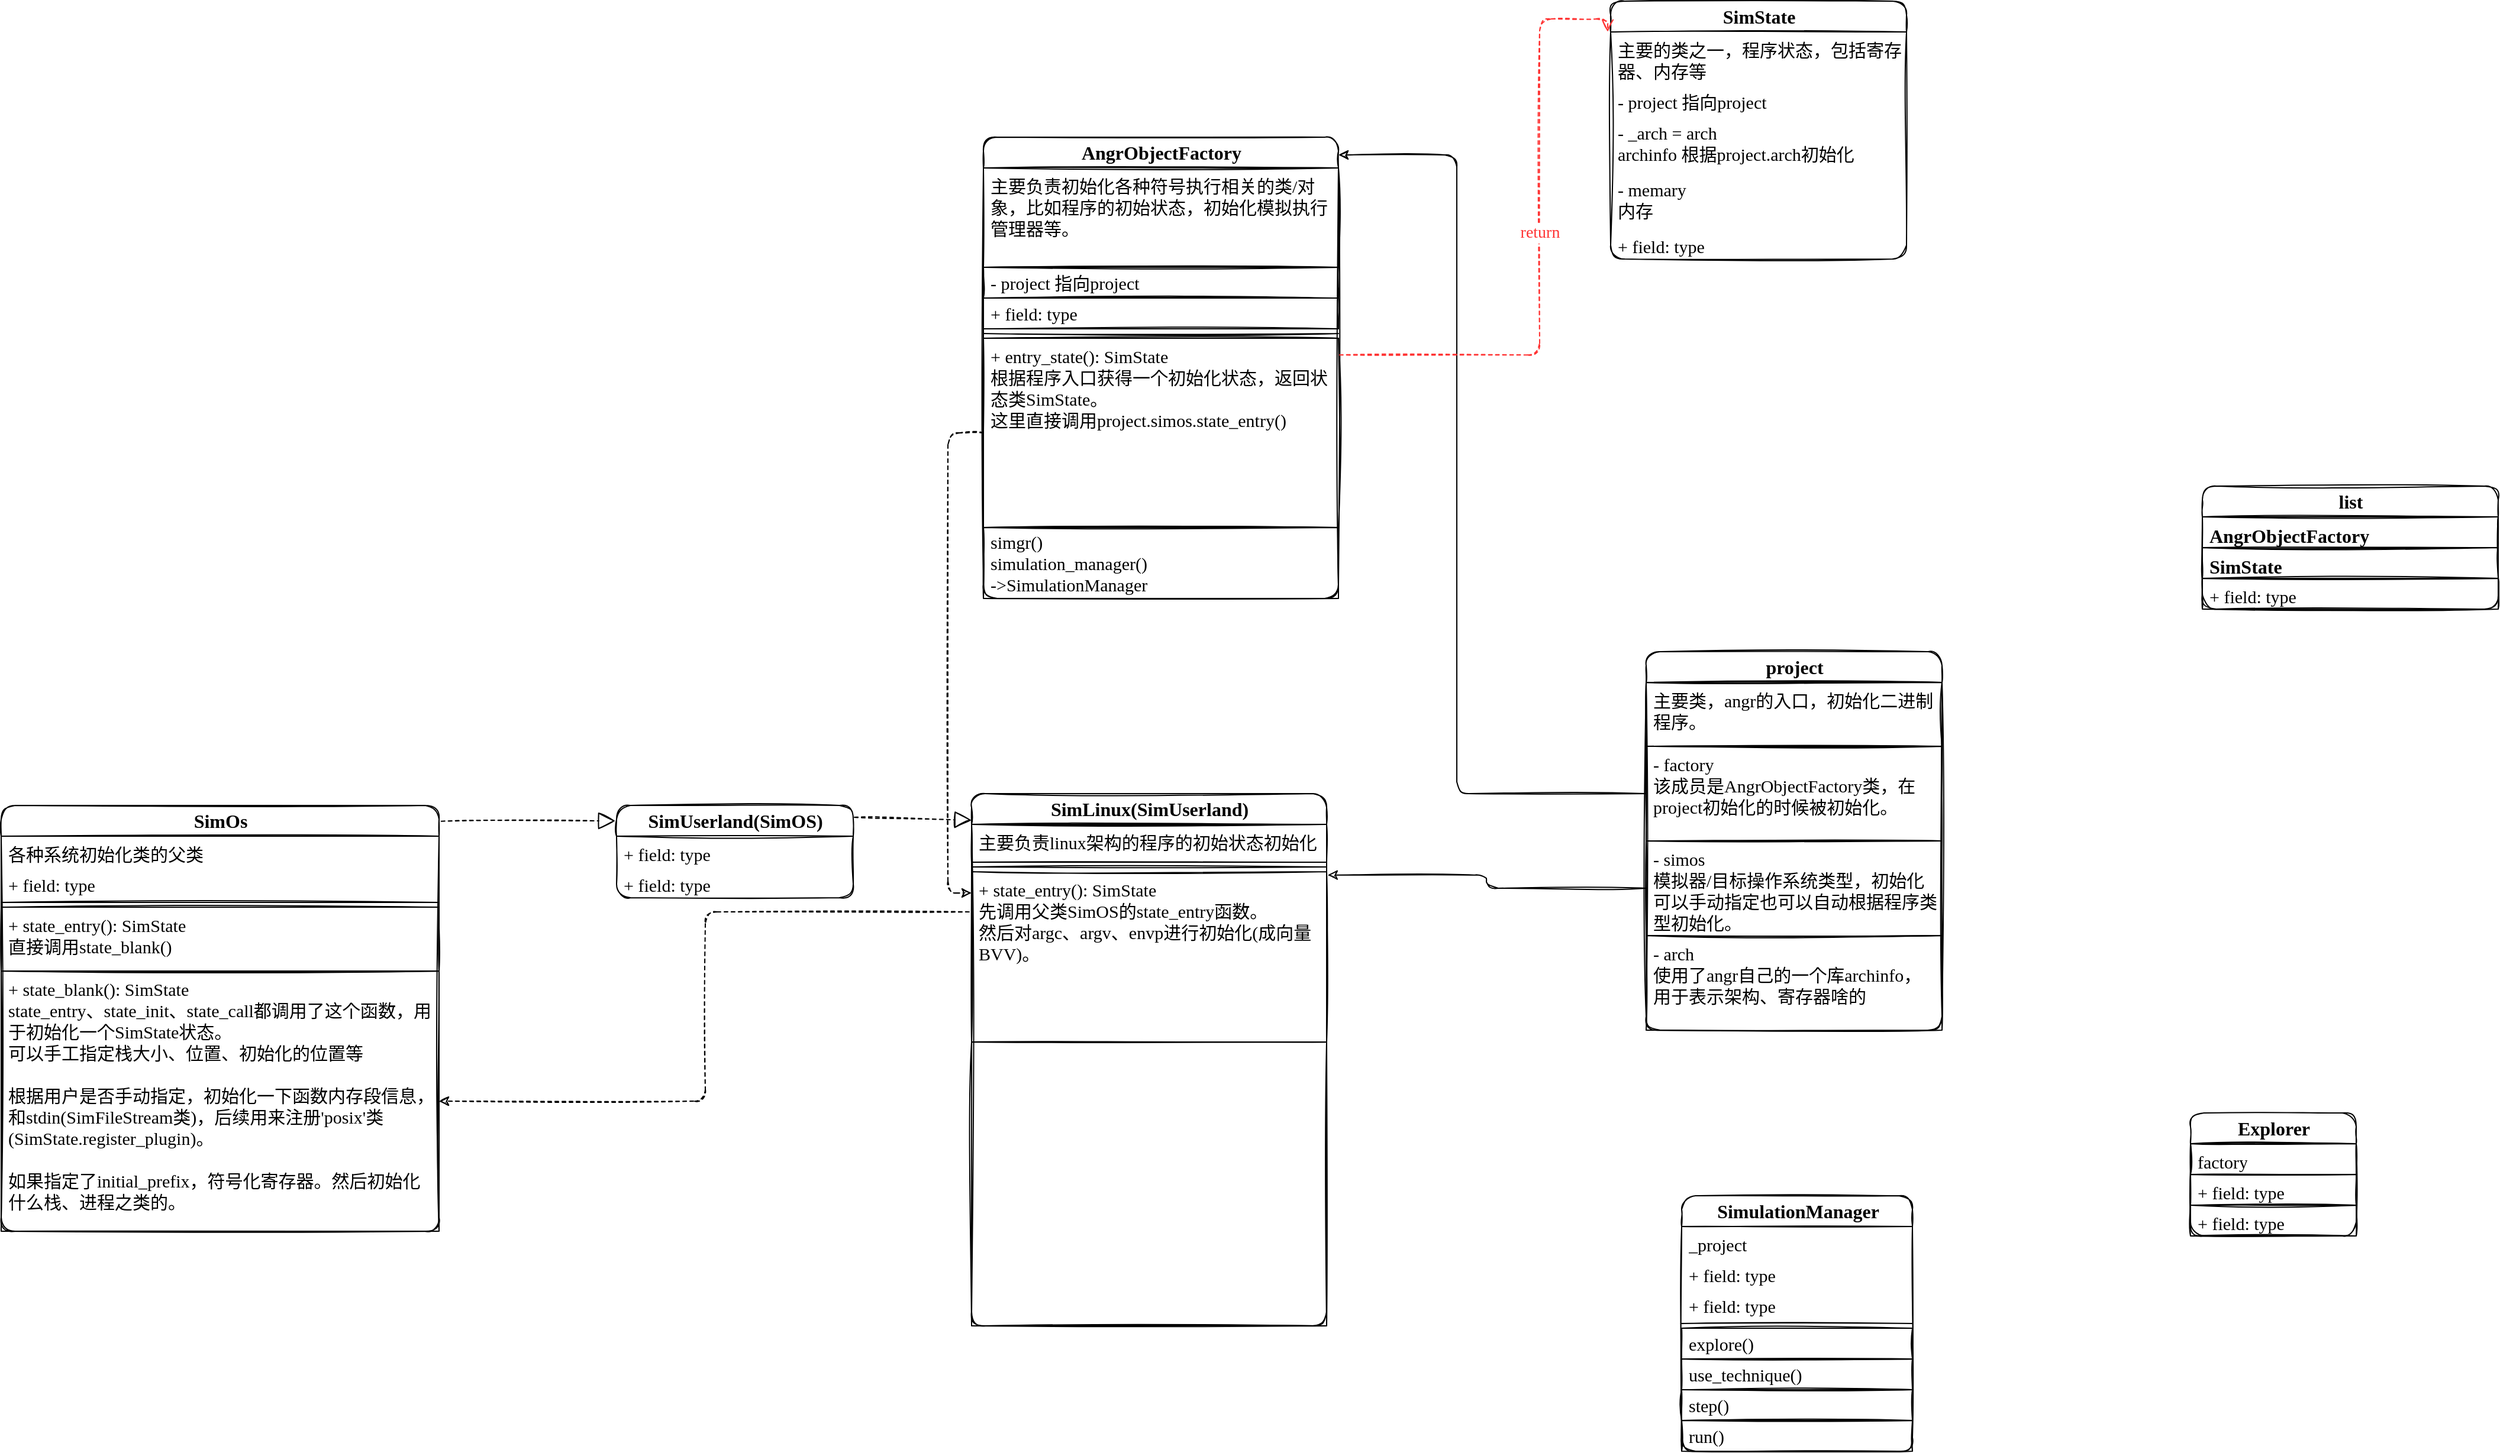 <mxfile version="20.2.5" type="github">
  <diagram id="C5RBs43oDa-KdzZeNtuy" name="Page-1">
    <mxGraphModel dx="3076" dy="826" grid="1" gridSize="10" guides="1" tooltips="1" connect="1" arrows="1" fold="1" page="1" pageScale="1" pageWidth="827" pageHeight="1169" math="0" shadow="0">
      <root>
        <mxCell id="WIyWlLk6GJQsqaUBKTNV-0" />
        <mxCell id="WIyWlLk6GJQsqaUBKTNV-1" parent="WIyWlLk6GJQsqaUBKTNV-0" />
        <mxCell id="3sq2q5aOKvz9u4SkfBbp-9" value="project" style="swimlane;fontStyle=1;childLayout=stackLayout;horizontal=1;startSize=26;fillColor=none;horizontalStack=0;resizeParent=1;resizeParentMax=0;resizeLast=0;collapsible=1;marginBottom=0;shadow=0;glass=0;sketch=1;fontFamily=Comic Sans MS;fontSize=16;fontColor=default;strokeColor=default;html=1;swimlaneLine=1;rounded=1;labelBackgroundColor=none;labelBorderColor=none;" parent="WIyWlLk6GJQsqaUBKTNV-1" vertex="1">
          <mxGeometry x="440" y="630" width="250" height="320" as="geometry" />
        </mxCell>
        <mxCell id="G1SJ9XWwTOi_GsLU9m5k-24" value="主要类，angr的入口，初始化二进制程序。" style="text;strokeColor=default;fillColor=none;align=left;verticalAlign=top;spacingLeft=4;spacingRight=4;overflow=hidden;rotatable=0;points=[[0,0.5],[1,0.5]];portConstraint=eastwest;shadow=0;glass=0;sketch=1;fontFamily=Comic Sans MS;fontSize=15;fontColor=default;html=1;whiteSpace=wrap;" vertex="1" parent="3sq2q5aOKvz9u4SkfBbp-9">
          <mxGeometry y="26" width="250" height="54" as="geometry" />
        </mxCell>
        <mxCell id="3sq2q5aOKvz9u4SkfBbp-10" value="- factory&lt;br&gt;该成员是AngrObjectFactory类，在project初始化的时候被初始化。" style="text;strokeColor=default;fillColor=none;align=left;verticalAlign=top;spacingLeft=4;spacingRight=4;overflow=hidden;rotatable=0;points=[[0,0.5],[1,0.5]];portConstraint=eastwest;shadow=0;glass=0;sketch=1;fontFamily=Comic Sans MS;fontSize=15;fontColor=default;html=1;whiteSpace=wrap;" parent="3sq2q5aOKvz9u4SkfBbp-9" vertex="1">
          <mxGeometry y="80" width="250" height="80" as="geometry" />
        </mxCell>
        <mxCell id="3sq2q5aOKvz9u4SkfBbp-11" value="- simos &lt;br&gt;模拟器/目标操作系统类型，初始化可以手动指定也可以自动根据程序类型初始化。" style="text;strokeColor=default;fillColor=none;align=left;verticalAlign=top;spacingLeft=4;spacingRight=4;overflow=hidden;rotatable=0;points=[[0,0.5],[1,0.5]];portConstraint=eastwest;shadow=0;glass=0;sketch=1;fontFamily=Comic Sans MS;fontSize=15;fontColor=default;html=1;whiteSpace=wrap;" parent="3sq2q5aOKvz9u4SkfBbp-9" vertex="1">
          <mxGeometry y="160" width="250" height="80" as="geometry" />
        </mxCell>
        <mxCell id="3sq2q5aOKvz9u4SkfBbp-12" value="- arch&amp;nbsp;&lt;br&gt;使用了angr自己的一个库archinfo，用于表示架构、寄存器啥的" style="text;strokeColor=default;fillColor=none;align=left;verticalAlign=top;spacingLeft=4;spacingRight=4;overflow=hidden;rotatable=0;points=[[0,0.5],[1,0.5]];portConstraint=eastwest;shadow=0;glass=0;sketch=1;fontFamily=Comic Sans MS;fontSize=15;fontColor=default;html=1;whiteSpace=wrap;" parent="3sq2q5aOKvz9u4SkfBbp-9" vertex="1">
          <mxGeometry y="240" width="250" height="80" as="geometry" />
        </mxCell>
        <mxCell id="w3D9RBcbC0xk_d73lik7-0" value="AngrObjectFactory" style="swimlane;fontStyle=1;childLayout=stackLayout;horizontal=1;startSize=26;fillColor=none;horizontalStack=0;resizeParent=1;resizeParentMax=0;resizeLast=0;collapsible=1;marginBottom=0;shadow=0;glass=0;sketch=1;fontFamily=Comic Sans MS;fontSize=16;fontColor=default;strokeColor=default;html=1;swimlaneLine=1;rounded=1;labelBackgroundColor=none;labelBorderColor=none;" parent="WIyWlLk6GJQsqaUBKTNV-1" vertex="1">
          <mxGeometry x="-120" y="195" width="300" height="390" as="geometry" />
        </mxCell>
        <mxCell id="G1SJ9XWwTOi_GsLU9m5k-25" value="主要负责初始化各种符号执行相关的类/对象，比如程序的初始状态，初始化模拟执行管理器等。" style="text;strokeColor=default;fillColor=none;align=left;verticalAlign=top;spacingLeft=4;spacingRight=4;overflow=hidden;rotatable=0;points=[[0,0.5],[1,0.5]];portConstraint=eastwest;shadow=0;glass=0;sketch=1;fontFamily=Comic Sans MS;fontSize=15;fontColor=default;html=1;whiteSpace=wrap;" vertex="1" parent="w3D9RBcbC0xk_d73lik7-0">
          <mxGeometry y="26" width="300" height="84" as="geometry" />
        </mxCell>
        <mxCell id="w3D9RBcbC0xk_d73lik7-1" value="- project 指向project" style="text;strokeColor=default;fillColor=none;align=left;verticalAlign=middle;spacingLeft=4;spacingRight=4;overflow=hidden;rotatable=0;points=[[0,0.5],[1,0.5]];portConstraint=eastwest;shadow=0;glass=0;sketch=1;fontFamily=Comic Sans MS;fontSize=15;fontColor=default;html=1;" parent="w3D9RBcbC0xk_d73lik7-0" vertex="1">
          <mxGeometry y="110" width="300" height="26" as="geometry" />
        </mxCell>
        <mxCell id="w3D9RBcbC0xk_d73lik7-2" value="+ field: type" style="text;strokeColor=default;fillColor=none;align=left;verticalAlign=middle;spacingLeft=4;spacingRight=4;overflow=hidden;rotatable=0;points=[[0,0.5],[1,0.5]];portConstraint=eastwest;shadow=0;glass=0;sketch=1;fontFamily=Comic Sans MS;fontSize=15;fontColor=default;html=1;" parent="w3D9RBcbC0xk_d73lik7-0" vertex="1">
          <mxGeometry y="136" width="300" height="26" as="geometry" />
        </mxCell>
        <mxCell id="w3D9RBcbC0xk_d73lik7-7" value="" style="line;strokeWidth=1;fillColor=none;align=left;verticalAlign=middle;spacingTop=-1;spacingLeft=3;spacingRight=3;rotatable=0;labelPosition=right;points=[];portConstraint=eastwest;rounded=1;shadow=0;glass=0;labelBackgroundColor=none;labelBorderColor=none;sketch=1;fontFamily=Comic Sans MS;fontSize=15;fontColor=default;startSize=26;html=1;strokeColor=default;" parent="w3D9RBcbC0xk_d73lik7-0" vertex="1">
          <mxGeometry y="162" width="300" height="8" as="geometry" />
        </mxCell>
        <mxCell id="w3D9RBcbC0xk_d73lik7-3" value="&lt;div style=&quot;&quot;&gt;&lt;span style=&quot;background-color: initial;&quot;&gt;+ entry_state(): SimState&lt;/span&gt;&lt;/div&gt;&lt;div style=&quot;&quot;&gt;根据程序入口获得一个初始化状态，返回状态类SimState。&lt;/div&gt;&lt;div style=&quot;&quot;&gt;这里直接调用project.simos.state_entry()&lt;/div&gt;" style="text;strokeColor=default;fillColor=none;align=left;verticalAlign=top;spacingLeft=4;spacingRight=4;overflow=hidden;rotatable=0;points=[[0,0.5],[1,0.5]];portConstraint=eastwest;shadow=0;glass=0;sketch=1;fontFamily=Comic Sans MS;fontSize=15;fontColor=default;html=1;whiteSpace=wrap;" parent="w3D9RBcbC0xk_d73lik7-0" vertex="1">
          <mxGeometry y="170" width="300" height="160" as="geometry" />
        </mxCell>
        <mxCell id="w3D9RBcbC0xk_d73lik7-25" value="simgr()&lt;br&gt;simulation_manager()&lt;br&gt;-&amp;gt;SimulationManager" style="text;strokeColor=default;fillColor=none;align=left;verticalAlign=middle;spacingLeft=4;spacingRight=4;overflow=hidden;rotatable=0;points=[[0,0.5],[1,0.5]];portConstraint=eastwest;shadow=0;glass=0;sketch=1;fontFamily=Comic Sans MS;fontSize=15;fontColor=default;html=1;" parent="w3D9RBcbC0xk_d73lik7-0" vertex="1">
          <mxGeometry y="330" width="300" height="60" as="geometry" />
        </mxCell>
        <mxCell id="w3D9RBcbC0xk_d73lik7-4" style="edgeStyle=orthogonalEdgeStyle;rounded=1;orthogonalLoop=1;jettySize=auto;html=1;entryX=1;entryY=0.036;entryDx=0;entryDy=0;entryPerimeter=0;fontFamily=Comic Sans MS;fontSize=16;fontColor=default;startSize=26;sketch=1;" parent="WIyWlLk6GJQsqaUBKTNV-1" source="3sq2q5aOKvz9u4SkfBbp-10" target="w3D9RBcbC0xk_d73lik7-0" edge="1">
          <mxGeometry relative="1" as="geometry">
            <Array as="points">
              <mxPoint x="280" y="750" />
              <mxPoint x="280" y="210" />
            </Array>
          </mxGeometry>
        </mxCell>
        <mxCell id="w3D9RBcbC0xk_d73lik7-21" value="SimState" style="swimlane;fontStyle=1;childLayout=stackLayout;horizontal=1;startSize=26;fillColor=none;horizontalStack=0;resizeParent=1;resizeParentMax=0;resizeLast=0;collapsible=1;marginBottom=0;shadow=0;glass=0;sketch=1;fontFamily=Comic Sans MS;fontSize=16;fontColor=default;strokeColor=default;html=1;swimlaneLine=1;rounded=1;labelBackgroundColor=none;labelBorderColor=none;" parent="WIyWlLk6GJQsqaUBKTNV-1" vertex="1">
          <mxGeometry x="410" y="80" width="250" height="218" as="geometry" />
        </mxCell>
        <mxCell id="G1SJ9XWwTOi_GsLU9m5k-68" value="主要的类之一，程序状态，包括寄存器、内存等" style="text;strokeColor=none;fillColor=none;align=left;verticalAlign=top;spacingLeft=4;spacingRight=4;overflow=hidden;rotatable=0;points=[[0,0.5],[1,0.5]];portConstraint=eastwest;shadow=0;glass=0;sketch=1;fontFamily=Comic Sans MS;fontSize=15;fontColor=default;html=1;whiteSpace=wrap;" vertex="1" parent="w3D9RBcbC0xk_d73lik7-21">
          <mxGeometry y="26" width="250" height="44" as="geometry" />
        </mxCell>
        <mxCell id="w3D9RBcbC0xk_d73lik7-22" value="- project 指向project" style="text;strokeColor=none;fillColor=none;align=left;verticalAlign=top;spacingLeft=4;spacingRight=4;overflow=hidden;rotatable=0;points=[[0,0.5],[1,0.5]];portConstraint=eastwest;shadow=0;glass=0;sketch=1;fontFamily=Comic Sans MS;fontSize=15;fontColor=default;html=1;" parent="w3D9RBcbC0xk_d73lik7-21" vertex="1">
          <mxGeometry y="70" width="250" height="26" as="geometry" />
        </mxCell>
        <mxCell id="w3D9RBcbC0xk_d73lik7-23" value="- _arch = arch&lt;br&gt;archinfo 根据project.arch初始化" style="text;strokeColor=none;fillColor=none;align=left;verticalAlign=top;spacingLeft=4;spacingRight=4;overflow=hidden;rotatable=0;points=[[0,0.5],[1,0.5]];portConstraint=eastwest;shadow=0;glass=0;sketch=1;fontFamily=Comic Sans MS;fontSize=15;fontColor=default;html=1;" parent="w3D9RBcbC0xk_d73lik7-21" vertex="1">
          <mxGeometry y="96" width="250" height="48" as="geometry" />
        </mxCell>
        <mxCell id="G1SJ9XWwTOi_GsLU9m5k-67" value="- memary&lt;br&gt;内存" style="text;strokeColor=none;fillColor=none;align=left;verticalAlign=top;spacingLeft=4;spacingRight=4;overflow=hidden;rotatable=0;points=[[0,0.5],[1,0.5]];portConstraint=eastwest;shadow=0;glass=0;sketch=1;fontFamily=Comic Sans MS;fontSize=15;fontColor=default;html=1;" vertex="1" parent="w3D9RBcbC0xk_d73lik7-21">
          <mxGeometry y="144" width="250" height="48" as="geometry" />
        </mxCell>
        <mxCell id="w3D9RBcbC0xk_d73lik7-24" value="+ field: type" style="text;strokeColor=none;fillColor=none;align=left;verticalAlign=top;spacingLeft=4;spacingRight=4;overflow=hidden;rotatable=0;points=[[0,0.5],[1,0.5]];portConstraint=eastwest;shadow=0;glass=0;sketch=1;fontFamily=Comic Sans MS;fontSize=15;fontColor=default;html=1;" parent="w3D9RBcbC0xk_d73lik7-21" vertex="1">
          <mxGeometry y="192" width="250" height="26" as="geometry" />
        </mxCell>
        <mxCell id="G1SJ9XWwTOi_GsLU9m5k-4" value="list" style="swimlane;fontStyle=1;childLayout=stackLayout;horizontal=1;startSize=26;fillColor=none;horizontalStack=0;resizeParent=1;resizeParentMax=0;resizeLast=0;collapsible=1;marginBottom=0;shadow=0;glass=0;sketch=1;fontFamily=Comic Sans MS;fontSize=16;fontColor=default;strokeColor=default;html=1;swimlaneLine=1;rounded=1;labelBackgroundColor=none;labelBorderColor=none;" vertex="1" parent="WIyWlLk6GJQsqaUBKTNV-1">
          <mxGeometry x="910" y="490" width="250" height="104" as="geometry" />
        </mxCell>
        <mxCell id="G1SJ9XWwTOi_GsLU9m5k-5" value="&lt;span style=&quot;font-size: 16px; font-weight: 700; text-align: center;&quot;&gt;AngrObjectFactory&lt;/span&gt;" style="text;strokeColor=default;fillColor=none;align=left;verticalAlign=top;spacingLeft=4;spacingRight=4;overflow=hidden;rotatable=0;points=[[0,0.5],[1,0.5]];portConstraint=eastwest;shadow=0;glass=0;sketch=1;fontFamily=Comic Sans MS;fontSize=15;fontColor=default;html=1;" vertex="1" parent="G1SJ9XWwTOi_GsLU9m5k-4">
          <mxGeometry y="26" width="250" height="26" as="geometry" />
        </mxCell>
        <mxCell id="G1SJ9XWwTOi_GsLU9m5k-6" value="&lt;span style=&quot;font-size: 16px; font-weight: 700; text-align: center;&quot;&gt;SimState&lt;/span&gt;" style="text;strokeColor=default;fillColor=none;align=left;verticalAlign=top;spacingLeft=4;spacingRight=4;overflow=hidden;rotatable=0;points=[[0,0.5],[1,0.5]];portConstraint=eastwest;shadow=0;glass=0;sketch=1;fontFamily=Comic Sans MS;fontSize=15;fontColor=default;html=1;" vertex="1" parent="G1SJ9XWwTOi_GsLU9m5k-4">
          <mxGeometry y="52" width="250" height="26" as="geometry" />
        </mxCell>
        <mxCell id="G1SJ9XWwTOi_GsLU9m5k-7" value="+ field: type" style="text;strokeColor=default;fillColor=none;align=left;verticalAlign=top;spacingLeft=4;spacingRight=4;overflow=hidden;rotatable=0;points=[[0,0.5],[1,0.5]];portConstraint=eastwest;shadow=0;glass=0;sketch=1;fontFamily=Comic Sans MS;fontSize=15;fontColor=default;html=1;" vertex="1" parent="G1SJ9XWwTOi_GsLU9m5k-4">
          <mxGeometry y="78" width="250" height="26" as="geometry" />
        </mxCell>
        <mxCell id="G1SJ9XWwTOi_GsLU9m5k-8" value="SimulationManager" style="swimlane;fontStyle=1;childLayout=stackLayout;horizontal=1;startSize=26;fillColor=none;horizontalStack=0;resizeParent=1;resizeParentMax=0;resizeLast=0;collapsible=1;marginBottom=0;shadow=0;glass=0;sketch=1;fontFamily=Comic Sans MS;fontSize=16;fontColor=default;strokeColor=default;html=1;swimlaneLine=1;rounded=1;labelBackgroundColor=none;labelBorderColor=none;" vertex="1" parent="WIyWlLk6GJQsqaUBKTNV-1">
          <mxGeometry x="470" y="1090" width="195" height="216" as="geometry" />
        </mxCell>
        <mxCell id="G1SJ9XWwTOi_GsLU9m5k-9" value="_project" style="text;strokeColor=none;fillColor=none;align=left;verticalAlign=top;spacingLeft=4;spacingRight=4;overflow=hidden;rotatable=0;points=[[0,0.5],[1,0.5]];portConstraint=eastwest;shadow=0;glass=0;sketch=1;fontFamily=Comic Sans MS;fontSize=15;fontColor=default;html=1;" vertex="1" parent="G1SJ9XWwTOi_GsLU9m5k-8">
          <mxGeometry y="26" width="195" height="26" as="geometry" />
        </mxCell>
        <mxCell id="G1SJ9XWwTOi_GsLU9m5k-10" value="+ field: type" style="text;strokeColor=none;fillColor=none;align=left;verticalAlign=top;spacingLeft=4;spacingRight=4;overflow=hidden;rotatable=0;points=[[0,0.5],[1,0.5]];portConstraint=eastwest;shadow=0;glass=0;sketch=1;fontFamily=Comic Sans MS;fontSize=15;fontColor=default;html=1;" vertex="1" parent="G1SJ9XWwTOi_GsLU9m5k-8">
          <mxGeometry y="52" width="195" height="26" as="geometry" />
        </mxCell>
        <mxCell id="G1SJ9XWwTOi_GsLU9m5k-11" value="+ field: type" style="text;strokeColor=none;fillColor=none;align=left;verticalAlign=top;spacingLeft=4;spacingRight=4;overflow=hidden;rotatable=0;points=[[0,0.5],[1,0.5]];portConstraint=eastwest;shadow=0;glass=0;sketch=1;fontFamily=Comic Sans MS;fontSize=15;fontColor=default;html=1;" vertex="1" parent="G1SJ9XWwTOi_GsLU9m5k-8">
          <mxGeometry y="78" width="195" height="26" as="geometry" />
        </mxCell>
        <mxCell id="G1SJ9XWwTOi_GsLU9m5k-12" value="" style="line;strokeWidth=1;fillColor=none;align=left;verticalAlign=middle;spacingTop=-1;spacingLeft=3;spacingRight=3;rotatable=0;labelPosition=right;points=[];portConstraint=eastwest;rounded=1;shadow=0;glass=0;labelBackgroundColor=none;labelBorderColor=none;sketch=1;fontFamily=Comic Sans MS;fontSize=15;fontColor=default;startSize=26;html=1;strokeColor=default;" vertex="1" parent="G1SJ9XWwTOi_GsLU9m5k-8">
          <mxGeometry y="104" width="195" height="8" as="geometry" />
        </mxCell>
        <mxCell id="G1SJ9XWwTOi_GsLU9m5k-13" value="explore()" style="text;strokeColor=default;fillColor=none;align=left;verticalAlign=middle;spacingLeft=4;spacingRight=4;overflow=hidden;rotatable=0;points=[[0,0.5],[1,0.5]];portConstraint=eastwest;shadow=0;glass=0;sketch=1;fontFamily=Comic Sans MS;fontSize=15;fontColor=default;html=1;" vertex="1" parent="G1SJ9XWwTOi_GsLU9m5k-8">
          <mxGeometry y="112" width="195" height="26" as="geometry" />
        </mxCell>
        <mxCell id="G1SJ9XWwTOi_GsLU9m5k-15" value="use_technique()" style="text;strokeColor=default;fillColor=none;align=left;verticalAlign=middle;spacingLeft=4;spacingRight=4;overflow=hidden;rotatable=0;points=[[0,0.5],[1,0.5]];portConstraint=eastwest;shadow=0;glass=0;sketch=1;fontFamily=Comic Sans MS;fontSize=15;fontColor=default;html=1;" vertex="1" parent="G1SJ9XWwTOi_GsLU9m5k-8">
          <mxGeometry y="138" width="195" height="26" as="geometry" />
        </mxCell>
        <mxCell id="G1SJ9XWwTOi_GsLU9m5k-20" value="step()&lt;span style=&quot;white-space: pre;&quot;&gt;	&lt;/span&gt;" style="text;strokeColor=default;fillColor=none;align=left;verticalAlign=middle;spacingLeft=4;spacingRight=4;overflow=hidden;rotatable=0;points=[[0,0.5],[1,0.5]];portConstraint=eastwest;shadow=0;glass=0;sketch=1;fontFamily=Comic Sans MS;fontSize=15;fontColor=default;html=1;" vertex="1" parent="G1SJ9XWwTOi_GsLU9m5k-8">
          <mxGeometry y="164" width="195" height="26" as="geometry" />
        </mxCell>
        <mxCell id="G1SJ9XWwTOi_GsLU9m5k-21" value="run()" style="text;strokeColor=default;fillColor=none;align=left;verticalAlign=middle;spacingLeft=4;spacingRight=4;overflow=hidden;rotatable=0;points=[[0,0.5],[1,0.5]];portConstraint=eastwest;shadow=0;glass=0;sketch=1;fontFamily=Comic Sans MS;fontSize=15;fontColor=default;html=1;" vertex="1" parent="G1SJ9XWwTOi_GsLU9m5k-8">
          <mxGeometry y="190" width="195" height="26" as="geometry" />
        </mxCell>
        <mxCell id="G1SJ9XWwTOi_GsLU9m5k-16" value="Explorer" style="swimlane;fontStyle=1;childLayout=stackLayout;horizontal=1;startSize=26;fillColor=none;horizontalStack=0;resizeParent=1;resizeParentMax=0;resizeLast=0;collapsible=1;marginBottom=0;shadow=0;glass=0;sketch=1;fontFamily=Comic Sans MS;fontSize=16;fontColor=default;strokeColor=default;html=1;swimlaneLine=1;rounded=1;labelBackgroundColor=none;labelBorderColor=none;" vertex="1" parent="WIyWlLk6GJQsqaUBKTNV-1">
          <mxGeometry x="900" y="1020" width="140" height="104" as="geometry" />
        </mxCell>
        <mxCell id="G1SJ9XWwTOi_GsLU9m5k-17" value="factory&lt;br style=&quot;font-size: 15px;&quot;&gt;" style="text;strokeColor=default;fillColor=none;align=left;verticalAlign=top;spacingLeft=4;spacingRight=4;overflow=hidden;rotatable=0;points=[[0,0.5],[1,0.5]];portConstraint=eastwest;shadow=0;glass=0;sketch=1;fontFamily=Comic Sans MS;fontSize=15;fontColor=default;html=1;" vertex="1" parent="G1SJ9XWwTOi_GsLU9m5k-16">
          <mxGeometry y="26" width="140" height="26" as="geometry" />
        </mxCell>
        <mxCell id="G1SJ9XWwTOi_GsLU9m5k-18" value="+ field: type" style="text;strokeColor=default;fillColor=none;align=left;verticalAlign=top;spacingLeft=4;spacingRight=4;overflow=hidden;rotatable=0;points=[[0,0.5],[1,0.5]];portConstraint=eastwest;shadow=0;glass=0;sketch=1;fontFamily=Comic Sans MS;fontSize=15;fontColor=default;html=1;" vertex="1" parent="G1SJ9XWwTOi_GsLU9m5k-16">
          <mxGeometry y="52" width="140" height="26" as="geometry" />
        </mxCell>
        <mxCell id="G1SJ9XWwTOi_GsLU9m5k-19" value="+ field: type" style="text;strokeColor=default;fillColor=none;align=left;verticalAlign=top;spacingLeft=4;spacingRight=4;overflow=hidden;rotatable=0;points=[[0,0.5],[1,0.5]];portConstraint=eastwest;shadow=0;glass=0;sketch=1;fontFamily=Comic Sans MS;fontSize=15;fontColor=default;html=1;" vertex="1" parent="G1SJ9XWwTOi_GsLU9m5k-16">
          <mxGeometry y="78" width="140" height="26" as="geometry" />
        </mxCell>
        <mxCell id="G1SJ9XWwTOi_GsLU9m5k-38" value="SimLinux(SimUserland)" style="swimlane;fontStyle=1;childLayout=stackLayout;horizontal=1;startSize=26;fillColor=none;horizontalStack=0;resizeParent=1;resizeParentMax=0;resizeLast=0;collapsible=1;marginBottom=0;shadow=0;glass=0;sketch=1;fontFamily=Comic Sans MS;fontSize=16;fontColor=default;strokeColor=default;html=1;swimlaneLine=1;rounded=1;labelBackgroundColor=none;labelBorderColor=none;" vertex="1" parent="WIyWlLk6GJQsqaUBKTNV-1">
          <mxGeometry x="-130" y="750" width="300" height="450" as="geometry" />
        </mxCell>
        <mxCell id="G1SJ9XWwTOi_GsLU9m5k-39" value="主要负责linux架构的程序的初始状态初始化" style="text;strokeColor=default;fillColor=none;align=left;verticalAlign=top;spacingLeft=4;spacingRight=4;overflow=hidden;rotatable=0;points=[[0,0.5],[1,0.5]];portConstraint=eastwest;shadow=0;glass=0;sketch=1;fontFamily=Comic Sans MS;fontSize=15;fontColor=default;html=1;" vertex="1" parent="G1SJ9XWwTOi_GsLU9m5k-38">
          <mxGeometry y="26" width="300" height="32" as="geometry" />
        </mxCell>
        <mxCell id="G1SJ9XWwTOi_GsLU9m5k-42" value="" style="line;strokeWidth=1;fillColor=none;align=left;verticalAlign=middle;spacingTop=-1;spacingLeft=3;spacingRight=3;rotatable=0;labelPosition=right;points=[];portConstraint=eastwest;rounded=1;shadow=0;glass=0;labelBackgroundColor=none;labelBorderColor=none;sketch=1;fontFamily=Comic Sans MS;fontSize=15;fontColor=default;startSize=26;html=1;strokeColor=default;" vertex="1" parent="G1SJ9XWwTOi_GsLU9m5k-38">
          <mxGeometry y="58" width="300" height="8" as="geometry" />
        </mxCell>
        <mxCell id="G1SJ9XWwTOi_GsLU9m5k-40" value="+ state_entry(): SimState&lt;br&gt;先调用父类SimOS的state_entry函数。&lt;br&gt;然后对argc、argv、envp进行初始化(成向量BVV)。" style="text;strokeColor=default;fillColor=none;align=left;verticalAlign=top;spacingLeft=4;spacingRight=4;overflow=hidden;rotatable=0;points=[[0,0.5],[1,0.5]];portConstraint=eastwest;shadow=0;glass=0;sketch=1;fontFamily=Comic Sans MS;fontSize=15;fontColor=default;html=1;whiteSpace=wrap;" vertex="1" parent="G1SJ9XWwTOi_GsLU9m5k-38">
          <mxGeometry y="66" width="300" height="144" as="geometry" />
        </mxCell>
        <mxCell id="G1SJ9XWwTOi_GsLU9m5k-41" value="" style="text;strokeColor=default;fillColor=none;align=left;verticalAlign=top;spacingLeft=4;spacingRight=4;overflow=hidden;rotatable=0;points=[[0,0.5],[1,0.5]];portConstraint=eastwest;shadow=0;glass=0;sketch=1;fontFamily=Comic Sans MS;fontSize=15;fontColor=default;html=1;whiteSpace=wrap;" vertex="1" parent="G1SJ9XWwTOi_GsLU9m5k-38">
          <mxGeometry y="210" width="300" height="240" as="geometry" />
        </mxCell>
        <mxCell id="G1SJ9XWwTOi_GsLU9m5k-43" style="edgeStyle=orthogonalEdgeStyle;rounded=1;orthogonalLoop=1;jettySize=auto;html=1;entryX=1.003;entryY=0.153;entryDx=0;entryDy=0;entryPerimeter=0;sketch=1;" edge="1" parent="WIyWlLk6GJQsqaUBKTNV-1" source="3sq2q5aOKvz9u4SkfBbp-11" target="G1SJ9XWwTOi_GsLU9m5k-38">
          <mxGeometry relative="1" as="geometry" />
        </mxCell>
        <mxCell id="G1SJ9XWwTOi_GsLU9m5k-45" value="SimUserland(SimOS)" style="swimlane;fontStyle=1;childLayout=stackLayout;horizontal=1;startSize=26;fillColor=none;horizontalStack=0;resizeParent=1;resizeParentMax=0;resizeLast=0;collapsible=1;marginBottom=0;shadow=0;glass=0;sketch=1;fontFamily=Comic Sans MS;fontSize=16;fontColor=default;strokeColor=default;html=1;swimlaneLine=1;rounded=1;labelBackgroundColor=none;labelBorderColor=none;" vertex="1" parent="WIyWlLk6GJQsqaUBKTNV-1">
          <mxGeometry x="-430" y="760" width="200" height="78" as="geometry">
            <mxRectangle x="-440" y="752" width="200" height="30" as="alternateBounds" />
          </mxGeometry>
        </mxCell>
        <mxCell id="G1SJ9XWwTOi_GsLU9m5k-47" value="+ field: type" style="text;strokeColor=none;fillColor=none;align=left;verticalAlign=top;spacingLeft=4;spacingRight=4;overflow=hidden;rotatable=0;points=[[0,0.5],[1,0.5]];portConstraint=eastwest;shadow=0;glass=0;sketch=1;fontFamily=Comic Sans MS;fontSize=15;fontColor=default;html=1;" vertex="1" parent="G1SJ9XWwTOi_GsLU9m5k-45">
          <mxGeometry y="26" width="200" height="26" as="geometry" />
        </mxCell>
        <mxCell id="G1SJ9XWwTOi_GsLU9m5k-48" value="+ field: type" style="text;strokeColor=none;fillColor=none;align=left;verticalAlign=top;spacingLeft=4;spacingRight=4;overflow=hidden;rotatable=0;points=[[0,0.5],[1,0.5]];portConstraint=eastwest;shadow=0;glass=0;sketch=1;fontFamily=Comic Sans MS;fontSize=15;fontColor=default;html=1;" vertex="1" parent="G1SJ9XWwTOi_GsLU9m5k-45">
          <mxGeometry y="52" width="200" height="26" as="geometry" />
        </mxCell>
        <mxCell id="G1SJ9XWwTOi_GsLU9m5k-49" value="SimOs" style="swimlane;fontStyle=1;childLayout=stackLayout;horizontal=1;startSize=26;fillColor=none;horizontalStack=0;resizeParent=1;resizeParentMax=0;resizeLast=0;collapsible=1;marginBottom=0;shadow=0;glass=0;sketch=1;fontFamily=Comic Sans MS;fontSize=16;fontColor=default;strokeColor=default;html=1;swimlaneLine=1;rounded=1;labelBackgroundColor=none;labelBorderColor=none;" vertex="1" parent="WIyWlLk6GJQsqaUBKTNV-1">
          <mxGeometry x="-950" y="760" width="370" height="360" as="geometry">
            <mxRectangle x="-440" y="752" width="200" height="30" as="alternateBounds" />
          </mxGeometry>
        </mxCell>
        <mxCell id="G1SJ9XWwTOi_GsLU9m5k-50" value="各种系统初始化类的父类" style="text;strokeColor=none;fillColor=none;align=left;verticalAlign=top;spacingLeft=4;spacingRight=4;overflow=hidden;rotatable=0;points=[[0,0.5],[1,0.5]];portConstraint=eastwest;shadow=0;glass=0;sketch=1;fontFamily=Comic Sans MS;fontSize=15;fontColor=default;html=1;" vertex="1" parent="G1SJ9XWwTOi_GsLU9m5k-49">
          <mxGeometry y="26" width="370" height="26" as="geometry" />
        </mxCell>
        <mxCell id="G1SJ9XWwTOi_GsLU9m5k-51" value="+ field: type" style="text;strokeColor=none;fillColor=none;align=left;verticalAlign=top;spacingLeft=4;spacingRight=4;overflow=hidden;rotatable=0;points=[[0,0.5],[1,0.5]];portConstraint=eastwest;shadow=0;glass=0;sketch=1;fontFamily=Comic Sans MS;fontSize=15;fontColor=default;html=1;" vertex="1" parent="G1SJ9XWwTOi_GsLU9m5k-49">
          <mxGeometry y="52" width="370" height="26" as="geometry" />
        </mxCell>
        <mxCell id="G1SJ9XWwTOi_GsLU9m5k-58" value="" style="line;strokeWidth=1;fillColor=none;align=left;verticalAlign=middle;spacingTop=-1;spacingLeft=3;spacingRight=3;rotatable=0;labelPosition=right;points=[];portConstraint=eastwest;rounded=1;shadow=0;glass=0;labelBackgroundColor=none;labelBorderColor=none;sketch=1;fontFamily=Comic Sans MS;fontSize=15;fontColor=default;startSize=26;html=1;strokeColor=default;" vertex="1" parent="G1SJ9XWwTOi_GsLU9m5k-49">
          <mxGeometry y="78" width="370" height="8" as="geometry" />
        </mxCell>
        <mxCell id="G1SJ9XWwTOi_GsLU9m5k-57" value="+ state_entry(): SimState&lt;br&gt;直接调用state_blank()" style="text;strokeColor=default;fillColor=none;align=left;verticalAlign=top;spacingLeft=4;spacingRight=4;overflow=hidden;rotatable=0;points=[[0,0.5],[1,0.5]];portConstraint=eastwest;shadow=0;glass=0;sketch=1;fontFamily=Comic Sans MS;fontSize=15;fontColor=default;html=1;whiteSpace=wrap;" vertex="1" parent="G1SJ9XWwTOi_GsLU9m5k-49">
          <mxGeometry y="86" width="370" height="54" as="geometry" />
        </mxCell>
        <mxCell id="G1SJ9XWwTOi_GsLU9m5k-59" value="+ state_blank(): SimState&lt;br&gt;state_entry、state_init、state_call都调用了这个函数，用于初始化一个SimState状态。&lt;br&gt;可以手工指定栈大小、位置、初始化的位置等&lt;br&gt;&lt;br&gt;根据用户是否手动指定，初始化一下函数内存段信息，和stdin(SimFileStream类)，后续用来注册&#39;posix&#39;类(SimState.register_plugin)。&lt;br&gt;&lt;br&gt;如果指定了initial_prefix，符号化寄存器。然后初始化什么栈、进程之类的。" style="text;strokeColor=default;fillColor=none;align=left;verticalAlign=top;spacingLeft=4;spacingRight=4;overflow=hidden;rotatable=0;points=[[0,0.5],[1,0.5]];portConstraint=eastwest;shadow=0;glass=0;sketch=1;fontFamily=Comic Sans MS;fontSize=15;fontColor=default;html=1;whiteSpace=wrap;" vertex="1" parent="G1SJ9XWwTOi_GsLU9m5k-49">
          <mxGeometry y="140" width="370" height="220" as="geometry" />
        </mxCell>
        <mxCell id="G1SJ9XWwTOi_GsLU9m5k-55" value="" style="endArrow=block;dashed=1;endFill=0;endSize=12;html=1;rounded=1;sketch=1;fontFamily=Comic Sans MS;exitX=1.005;exitY=0.037;exitDx=0;exitDy=0;exitPerimeter=0;entryX=-0.005;entryY=0.167;entryDx=0;entryDy=0;entryPerimeter=0;" edge="1" parent="WIyWlLk6GJQsqaUBKTNV-1" source="G1SJ9XWwTOi_GsLU9m5k-49" target="G1SJ9XWwTOi_GsLU9m5k-45">
          <mxGeometry width="160" relative="1" as="geometry">
            <mxPoint x="-530" y="840" as="sourcePoint" />
            <mxPoint x="-370" y="840" as="targetPoint" />
          </mxGeometry>
        </mxCell>
        <mxCell id="G1SJ9XWwTOi_GsLU9m5k-56" value="" style="endArrow=block;dashed=1;endFill=0;endSize=12;html=1;rounded=1;sketch=1;fontFamily=Comic Sans MS;exitX=1.005;exitY=0.128;exitDx=0;exitDy=0;exitPerimeter=0;entryX=0;entryY=0.05;entryDx=0;entryDy=0;entryPerimeter=0;" edge="1" parent="WIyWlLk6GJQsqaUBKTNV-1" source="G1SJ9XWwTOi_GsLU9m5k-45" target="G1SJ9XWwTOi_GsLU9m5k-38">
          <mxGeometry width="160" relative="1" as="geometry">
            <mxPoint x="-350" y="1000.932" as="sourcePoint" />
            <mxPoint x="-150" y="740" as="targetPoint" />
          </mxGeometry>
        </mxCell>
        <mxCell id="G1SJ9XWwTOi_GsLU9m5k-64" style="edgeStyle=orthogonalEdgeStyle;sketch=1;orthogonalLoop=1;jettySize=auto;html=1;fontFamily=Comic Sans MS;strokeColor=default;dashed=1;rounded=1;exitX=-0.007;exitY=0.236;exitDx=0;exitDy=0;exitPerimeter=0;" edge="1" parent="WIyWlLk6GJQsqaUBKTNV-1" source="G1SJ9XWwTOi_GsLU9m5k-40" target="G1SJ9XWwTOi_GsLU9m5k-59">
          <mxGeometry relative="1" as="geometry" />
        </mxCell>
        <mxCell id="G1SJ9XWwTOi_GsLU9m5k-65" style="edgeStyle=orthogonalEdgeStyle;sketch=1;orthogonalLoop=1;jettySize=auto;html=1;entryX=0;entryY=0.125;entryDx=0;entryDy=0;dashed=1;fontFamily=Comic Sans MS;strokeColor=default;entryPerimeter=0;" edge="1" parent="WIyWlLk6GJQsqaUBKTNV-1" source="w3D9RBcbC0xk_d73lik7-3" target="G1SJ9XWwTOi_GsLU9m5k-40">
          <mxGeometry relative="1" as="geometry" />
        </mxCell>
        <mxCell id="G1SJ9XWwTOi_GsLU9m5k-66" value="&lt;font color=&quot;#ff3333&quot; style=&quot;font-size: 14px;&quot;&gt;return&lt;/font&gt;" style="html=1;verticalAlign=bottom;endArrow=open;dashed=1;endSize=8;rounded=1;sketch=1;fontFamily=Comic Sans MS;strokeColor=#FF3333;entryX=-0.01;entryY=0.119;entryDx=0;entryDy=0;entryPerimeter=0;edgeStyle=orthogonalEdgeStyle;exitX=1.003;exitY=0.088;exitDx=0;exitDy=0;exitPerimeter=0;" edge="1" parent="WIyWlLk6GJQsqaUBKTNV-1" source="w3D9RBcbC0xk_d73lik7-3" target="w3D9RBcbC0xk_d73lik7-21">
          <mxGeometry relative="1" as="geometry">
            <mxPoint x="350" y="470" as="sourcePoint" />
            <mxPoint x="270" y="470" as="targetPoint" />
            <Array as="points">
              <mxPoint x="350" y="379" />
              <mxPoint x="350" y="95" />
            </Array>
          </mxGeometry>
        </mxCell>
      </root>
    </mxGraphModel>
  </diagram>
</mxfile>
